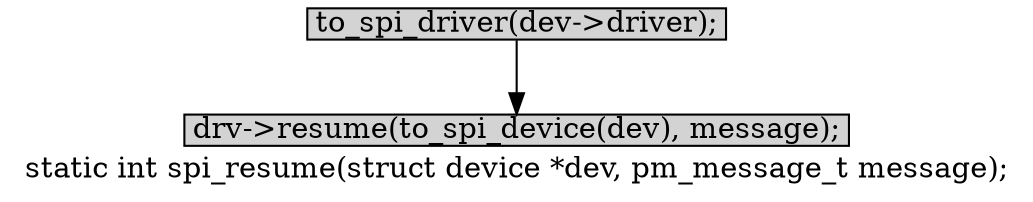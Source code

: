digraph spi_resume{
        label="static int spi_resume(struct device *dev, pm_message_t message);";
		
        size="10,18";
        ratio=filled;
        
		node[style=filled, shape = box, margin="0.05,0.005",height="0.1",width="0.1"];

		to_spi_driver[label="to_spi_driver(dev->driver);"];
		resume[label="drv->resume(to_spi_device(dev), message);"];

		to_spi_driver -> resume;

}
